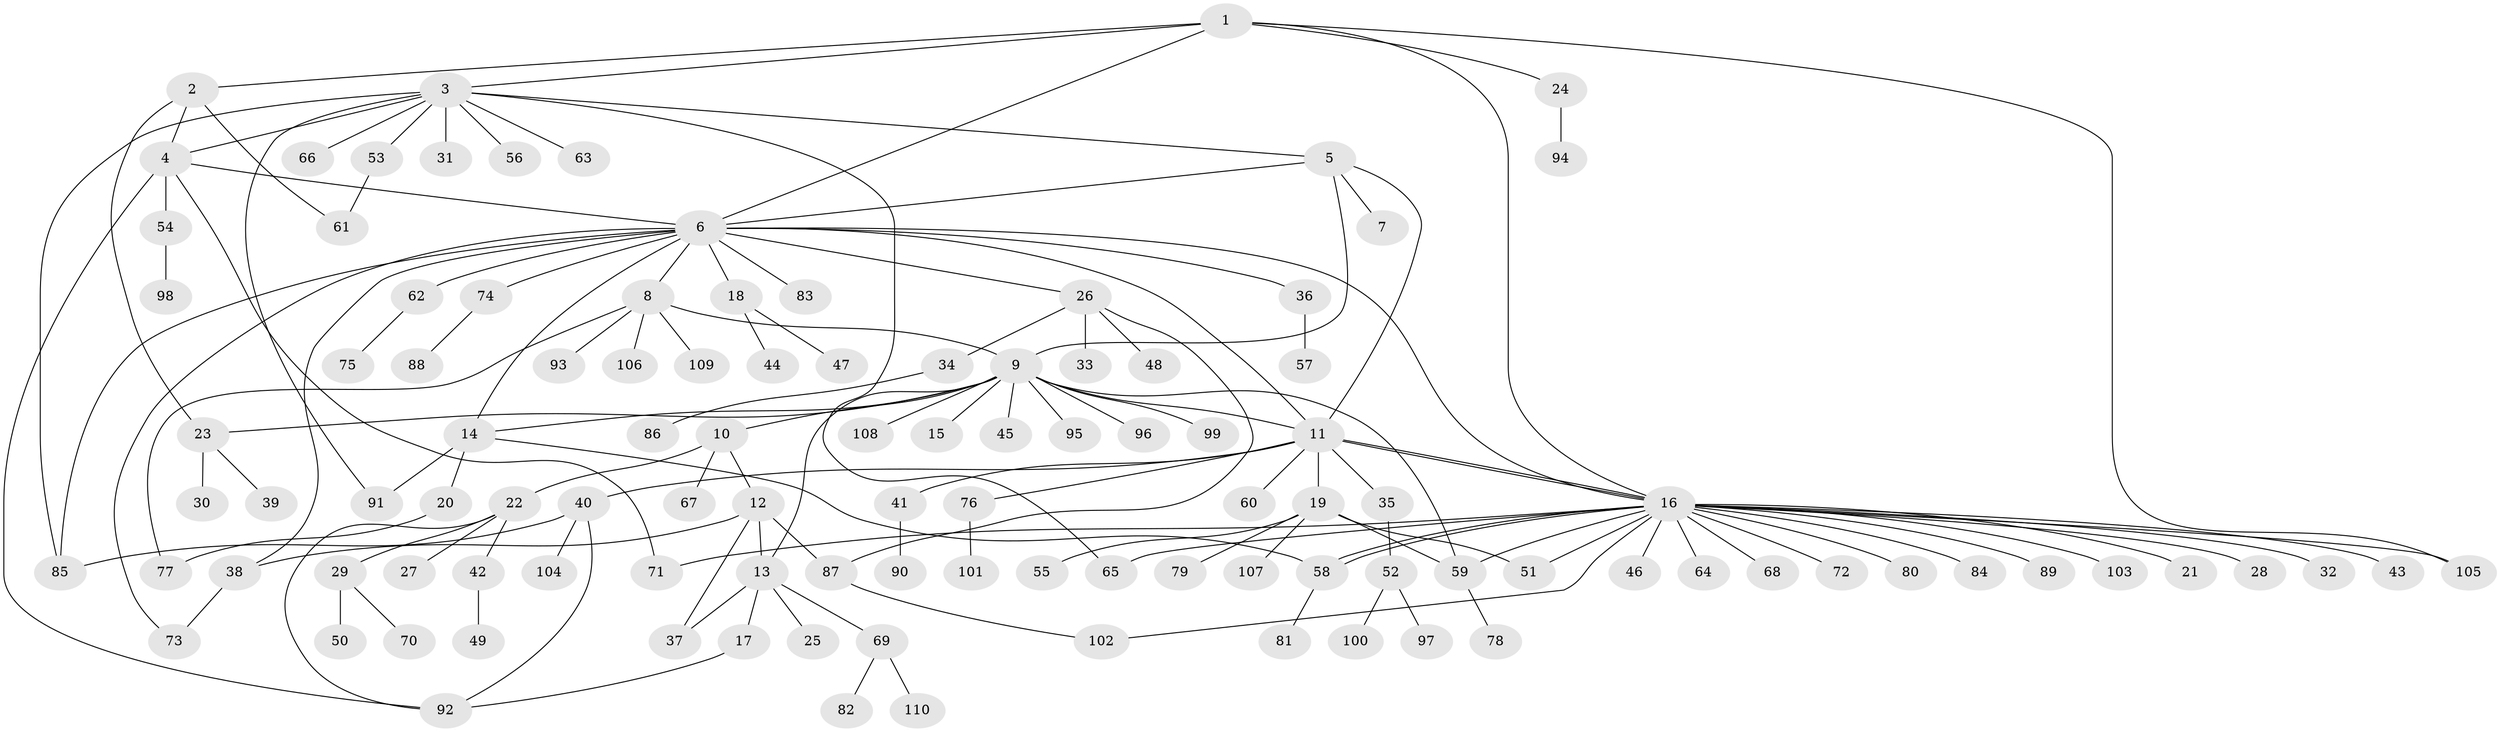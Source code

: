 // Generated by graph-tools (version 1.1) at 2025/47/03/09/25 04:47:04]
// undirected, 110 vertices, 142 edges
graph export_dot {
graph [start="1"]
  node [color=gray90,style=filled];
  1;
  2;
  3;
  4;
  5;
  6;
  7;
  8;
  9;
  10;
  11;
  12;
  13;
  14;
  15;
  16;
  17;
  18;
  19;
  20;
  21;
  22;
  23;
  24;
  25;
  26;
  27;
  28;
  29;
  30;
  31;
  32;
  33;
  34;
  35;
  36;
  37;
  38;
  39;
  40;
  41;
  42;
  43;
  44;
  45;
  46;
  47;
  48;
  49;
  50;
  51;
  52;
  53;
  54;
  55;
  56;
  57;
  58;
  59;
  60;
  61;
  62;
  63;
  64;
  65;
  66;
  67;
  68;
  69;
  70;
  71;
  72;
  73;
  74;
  75;
  76;
  77;
  78;
  79;
  80;
  81;
  82;
  83;
  84;
  85;
  86;
  87;
  88;
  89;
  90;
  91;
  92;
  93;
  94;
  95;
  96;
  97;
  98;
  99;
  100;
  101;
  102;
  103;
  104;
  105;
  106;
  107;
  108;
  109;
  110;
  1 -- 2;
  1 -- 3;
  1 -- 6;
  1 -- 16;
  1 -- 24;
  1 -- 105;
  2 -- 4;
  2 -- 23;
  2 -- 61;
  3 -- 4;
  3 -- 5;
  3 -- 31;
  3 -- 53;
  3 -- 56;
  3 -- 63;
  3 -- 65;
  3 -- 66;
  3 -- 85;
  3 -- 91;
  4 -- 6;
  4 -- 54;
  4 -- 71;
  4 -- 92;
  5 -- 6;
  5 -- 7;
  5 -- 9;
  5 -- 11;
  6 -- 8;
  6 -- 11;
  6 -- 14;
  6 -- 16;
  6 -- 18;
  6 -- 26;
  6 -- 36;
  6 -- 38;
  6 -- 62;
  6 -- 73;
  6 -- 74;
  6 -- 83;
  6 -- 85;
  8 -- 9;
  8 -- 77;
  8 -- 93;
  8 -- 106;
  8 -- 109;
  9 -- 10;
  9 -- 11;
  9 -- 13;
  9 -- 14;
  9 -- 15;
  9 -- 23;
  9 -- 45;
  9 -- 59;
  9 -- 95;
  9 -- 96;
  9 -- 99;
  9 -- 108;
  10 -- 12;
  10 -- 22;
  10 -- 67;
  11 -- 16;
  11 -- 16;
  11 -- 19;
  11 -- 35;
  11 -- 40;
  11 -- 41;
  11 -- 60;
  11 -- 76;
  12 -- 13;
  12 -- 37;
  12 -- 38;
  12 -- 87;
  13 -- 17;
  13 -- 25;
  13 -- 37;
  13 -- 69;
  14 -- 20;
  14 -- 58;
  14 -- 91;
  16 -- 21;
  16 -- 28;
  16 -- 32;
  16 -- 43;
  16 -- 46;
  16 -- 51;
  16 -- 58;
  16 -- 58;
  16 -- 59;
  16 -- 64;
  16 -- 65;
  16 -- 68;
  16 -- 71;
  16 -- 72;
  16 -- 80;
  16 -- 84;
  16 -- 89;
  16 -- 102;
  16 -- 103;
  16 -- 105;
  17 -- 92;
  18 -- 44;
  18 -- 47;
  19 -- 51;
  19 -- 55;
  19 -- 59;
  19 -- 79;
  19 -- 107;
  20 -- 77;
  22 -- 27;
  22 -- 29;
  22 -- 42;
  22 -- 92;
  23 -- 30;
  23 -- 39;
  24 -- 94;
  26 -- 33;
  26 -- 34;
  26 -- 48;
  26 -- 87;
  29 -- 50;
  29 -- 70;
  34 -- 86;
  35 -- 52;
  36 -- 57;
  38 -- 73;
  40 -- 85;
  40 -- 92;
  40 -- 104;
  41 -- 90;
  42 -- 49;
  52 -- 97;
  52 -- 100;
  53 -- 61;
  54 -- 98;
  58 -- 81;
  59 -- 78;
  62 -- 75;
  69 -- 82;
  69 -- 110;
  74 -- 88;
  76 -- 101;
  87 -- 102;
}
